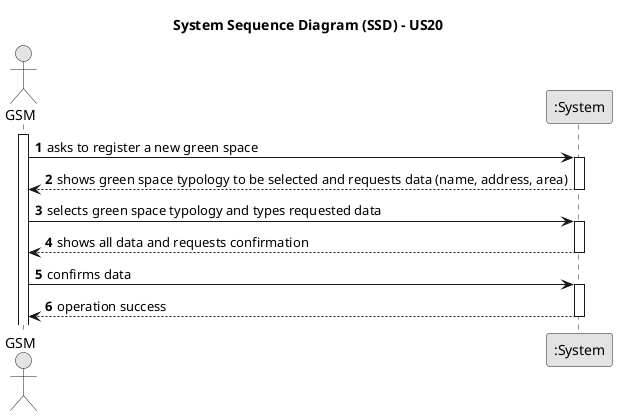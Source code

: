 @startuml
skinparam monochrome true
skinparam packageStyle rectangle
skinparam shadowing false

title System Sequence Diagram (SSD) - US20

autonumber

actor "GSM" as GSM
participant ":System" as System

activate GSM

    GSM -> System : asks to register a new green space
    activate System

        System --> GSM : shows green space typology to be selected and requests data (name, address, area)
    deactivate System

    GSM -> System : selects green space typology and types requested data
    activate System


        System --> GSM : shows all data and requests confirmation
    deactivate System

    GSM -> System : confirms data
    activate System

        System --> GSM : operation success
    deactivate System

@enduml